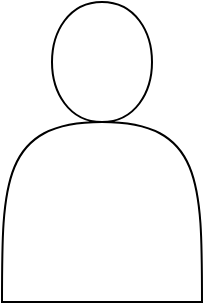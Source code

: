 <mxfile version="20.1.4" type="github">
  <diagram id="YQGSHkPCmQziz4VJaI4i" name="Page-1">
    <mxGraphModel dx="1372" dy="794" grid="1" gridSize="10" guides="1" tooltips="1" connect="1" arrows="1" fold="1" page="1" pageScale="1" pageWidth="850" pageHeight="1100" math="0" shadow="0">
      <root>
        <mxCell id="0" />
        <mxCell id="1" parent="0" />
        <mxCell id="A7dpRb-_uT73wp8TKdwk-4" value="" style="shape=actor;whiteSpace=wrap;html=1;" vertex="1" parent="1">
          <mxGeometry x="80" y="80" width="100" height="150" as="geometry" />
        </mxCell>
      </root>
    </mxGraphModel>
  </diagram>
</mxfile>
